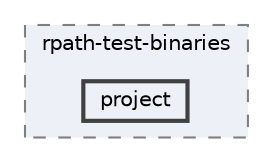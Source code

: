 digraph "external/reflect-cpp/vcpkg/scripts/test_ports/rpath-test-binaries/project"
{
 // LATEX_PDF_SIZE
  bgcolor="transparent";
  edge [fontname=Helvetica,fontsize=10,labelfontname=Helvetica,labelfontsize=10];
  node [fontname=Helvetica,fontsize=10,shape=box,height=0.2,width=0.4];
  compound=true
  subgraph clusterdir_9234195dddb3f2899f73d09766c24a4d {
    graph [ bgcolor="#edf0f7", pencolor="grey50", label="rpath-test-binaries", fontname=Helvetica,fontsize=10 style="filled,dashed", URL="dir_9234195dddb3f2899f73d09766c24a4d.html",tooltip=""]
  dir_3dc4be61232ad4b13829cc2fe1b5d5fa [label="project", fillcolor="#edf0f7", color="grey25", style="filled,bold", URL="dir_3dc4be61232ad4b13829cc2fe1b5d5fa.html",tooltip=""];
  }
}
